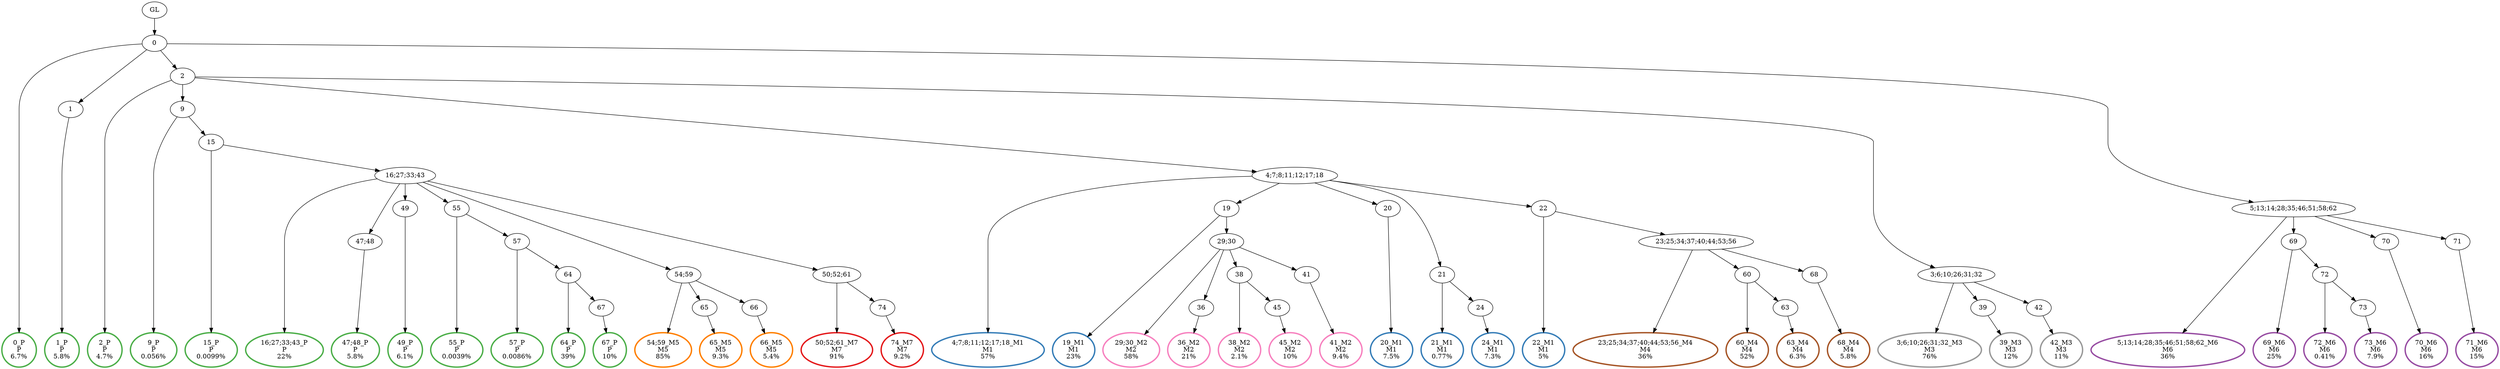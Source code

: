 digraph T {
	{
		rank=same
		80 [penwidth=3,colorscheme=set19,color=3,label="0_P\nP\n6.7%"]
		78 [penwidth=3,colorscheme=set19,color=3,label="1_P\nP\n5.8%"]
		76 [penwidth=3,colorscheme=set19,color=3,label="2_P\nP\n4.7%"]
		74 [penwidth=3,colorscheme=set19,color=3,label="9_P\nP\n0.056%"]
		72 [penwidth=3,colorscheme=set19,color=3,label="15_P\nP\n0.0099%"]
		70 [penwidth=3,colorscheme=set19,color=3,label="16;27;33;43_P\nP\n22%"]
		68 [penwidth=3,colorscheme=set19,color=3,label="47;48_P\nP\n5.8%"]
		66 [penwidth=3,colorscheme=set19,color=3,label="49_P\nP\n6.1%"]
		64 [penwidth=3,colorscheme=set19,color=3,label="55_P\nP\n0.0039%"]
		62 [penwidth=3,colorscheme=set19,color=3,label="57_P\nP\n0.0086%"]
		60 [penwidth=3,colorscheme=set19,color=3,label="64_P\nP\n39%"]
		58 [penwidth=3,colorscheme=set19,color=3,label="67_P\nP\n10%"]
		56 [penwidth=3,colorscheme=set19,color=2,label="4;7;8;11;12;17;18_M1\nM1\n57%"]
		54 [penwidth=3,colorscheme=set19,color=2,label="19_M1\nM1\n23%"]
		52 [penwidth=3,colorscheme=set19,color=2,label="20_M1\nM1\n7.5%"]
		50 [penwidth=3,colorscheme=set19,color=2,label="21_M1\nM1\n0.77%"]
		48 [penwidth=3,colorscheme=set19,color=2,label="24_M1\nM1\n7.3%"]
		46 [penwidth=3,colorscheme=set19,color=2,label="22_M1\nM1\n5%"]
		44 [penwidth=3,colorscheme=set19,color=8,label="29;30_M2\nM2\n58%"]
		42 [penwidth=3,colorscheme=set19,color=8,label="36_M2\nM2\n21%"]
		40 [penwidth=3,colorscheme=set19,color=8,label="38_M2\nM2\n2.1%"]
		38 [penwidth=3,colorscheme=set19,color=8,label="45_M2\nM2\n10%"]
		36 [penwidth=3,colorscheme=set19,color=8,label="41_M2\nM2\n9.4%"]
		34 [penwidth=3,colorscheme=set19,color=9,label="3;6;10;26;31;32_M3\nM3\n76%"]
		32 [penwidth=3,colorscheme=set19,color=9,label="39_M3\nM3\n12%"]
		30 [penwidth=3,colorscheme=set19,color=9,label="42_M3\nM3\n11%"]
		28 [penwidth=3,colorscheme=set19,color=7,label="23;25;34;37;40;44;53;56_M4\nM4\n36%"]
		26 [penwidth=3,colorscheme=set19,color=7,label="60_M4\nM4\n52%"]
		24 [penwidth=3,colorscheme=set19,color=7,label="63_M4\nM4\n6.3%"]
		22 [penwidth=3,colorscheme=set19,color=7,label="68_M4\nM4\n5.8%"]
		20 [penwidth=3,colorscheme=set19,color=5,label="54;59_M5\nM5\n85%"]
		18 [penwidth=3,colorscheme=set19,color=5,label="65_M5\nM5\n9.3%"]
		16 [penwidth=3,colorscheme=set19,color=5,label="66_M5\nM5\n5.4%"]
		14 [penwidth=3,colorscheme=set19,color=4,label="5;13;14;28;35;46;51;58;62_M6\nM6\n36%"]
		12 [penwidth=3,colorscheme=set19,color=4,label="69_M6\nM6\n25%"]
		10 [penwidth=3,colorscheme=set19,color=4,label="72_M6\nM6\n0.41%"]
		8 [penwidth=3,colorscheme=set19,color=4,label="73_M6\nM6\n7.9%"]
		6 [penwidth=3,colorscheme=set19,color=4,label="70_M6\nM6\n16%"]
		4 [penwidth=3,colorscheme=set19,color=4,label="71_M6\nM6\n15%"]
		2 [penwidth=3,colorscheme=set19,color=1,label="50;52;61_M7\nM7\n91%"]
		0 [penwidth=3,colorscheme=set19,color=1,label="74_M7\nM7\n9.2%"]
	}
	82 [label="GL"]
	81 [label="0"]
	79 [label="1"]
	77 [label="2"]
	75 [label="9"]
	73 [label="15"]
	71 [label="16;27;33;43"]
	69 [label="47;48"]
	67 [label="49"]
	65 [label="55"]
	63 [label="57"]
	61 [label="64"]
	59 [label="67"]
	57 [label="4;7;8;11;12;17;18"]
	55 [label="19"]
	53 [label="20"]
	51 [label="21"]
	49 [label="24"]
	47 [label="22"]
	45 [label="29;30"]
	43 [label="36"]
	41 [label="38"]
	39 [label="45"]
	37 [label="41"]
	35 [label="3;6;10;26;31;32"]
	33 [label="39"]
	31 [label="42"]
	29 [label="23;25;34;37;40;44;53;56"]
	27 [label="60"]
	25 [label="63"]
	23 [label="68"]
	21 [label="54;59"]
	19 [label="65"]
	17 [label="66"]
	15 [label="5;13;14;28;35;46;51;58;62"]
	13 [label="69"]
	11 [label="72"]
	9 [label="73"]
	7 [label="70"]
	5 [label="71"]
	3 [label="50;52;61"]
	1 [label="74"]
	82 -> 81
	81 -> 80
	81 -> 79
	81 -> 77
	81 -> 15
	79 -> 78
	77 -> 76
	77 -> 75
	77 -> 57
	77 -> 35
	75 -> 74
	75 -> 73
	73 -> 72
	73 -> 71
	71 -> 70
	71 -> 69
	71 -> 67
	71 -> 65
	71 -> 21
	71 -> 3
	69 -> 68
	67 -> 66
	65 -> 64
	65 -> 63
	63 -> 62
	63 -> 61
	61 -> 60
	61 -> 59
	59 -> 58
	57 -> 56
	57 -> 55
	57 -> 53
	57 -> 51
	57 -> 47
	55 -> 54
	55 -> 45
	53 -> 52
	51 -> 50
	51 -> 49
	49 -> 48
	47 -> 46
	47 -> 29
	45 -> 44
	45 -> 43
	45 -> 41
	45 -> 37
	43 -> 42
	41 -> 40
	41 -> 39
	39 -> 38
	37 -> 36
	35 -> 34
	35 -> 33
	35 -> 31
	33 -> 32
	31 -> 30
	29 -> 28
	29 -> 27
	29 -> 23
	27 -> 26
	27 -> 25
	25 -> 24
	23 -> 22
	21 -> 20
	21 -> 19
	21 -> 17
	19 -> 18
	17 -> 16
	15 -> 14
	15 -> 13
	15 -> 7
	15 -> 5
	13 -> 12
	13 -> 11
	11 -> 10
	11 -> 9
	9 -> 8
	7 -> 6
	5 -> 4
	3 -> 2
	3 -> 1
	1 -> 0
}

